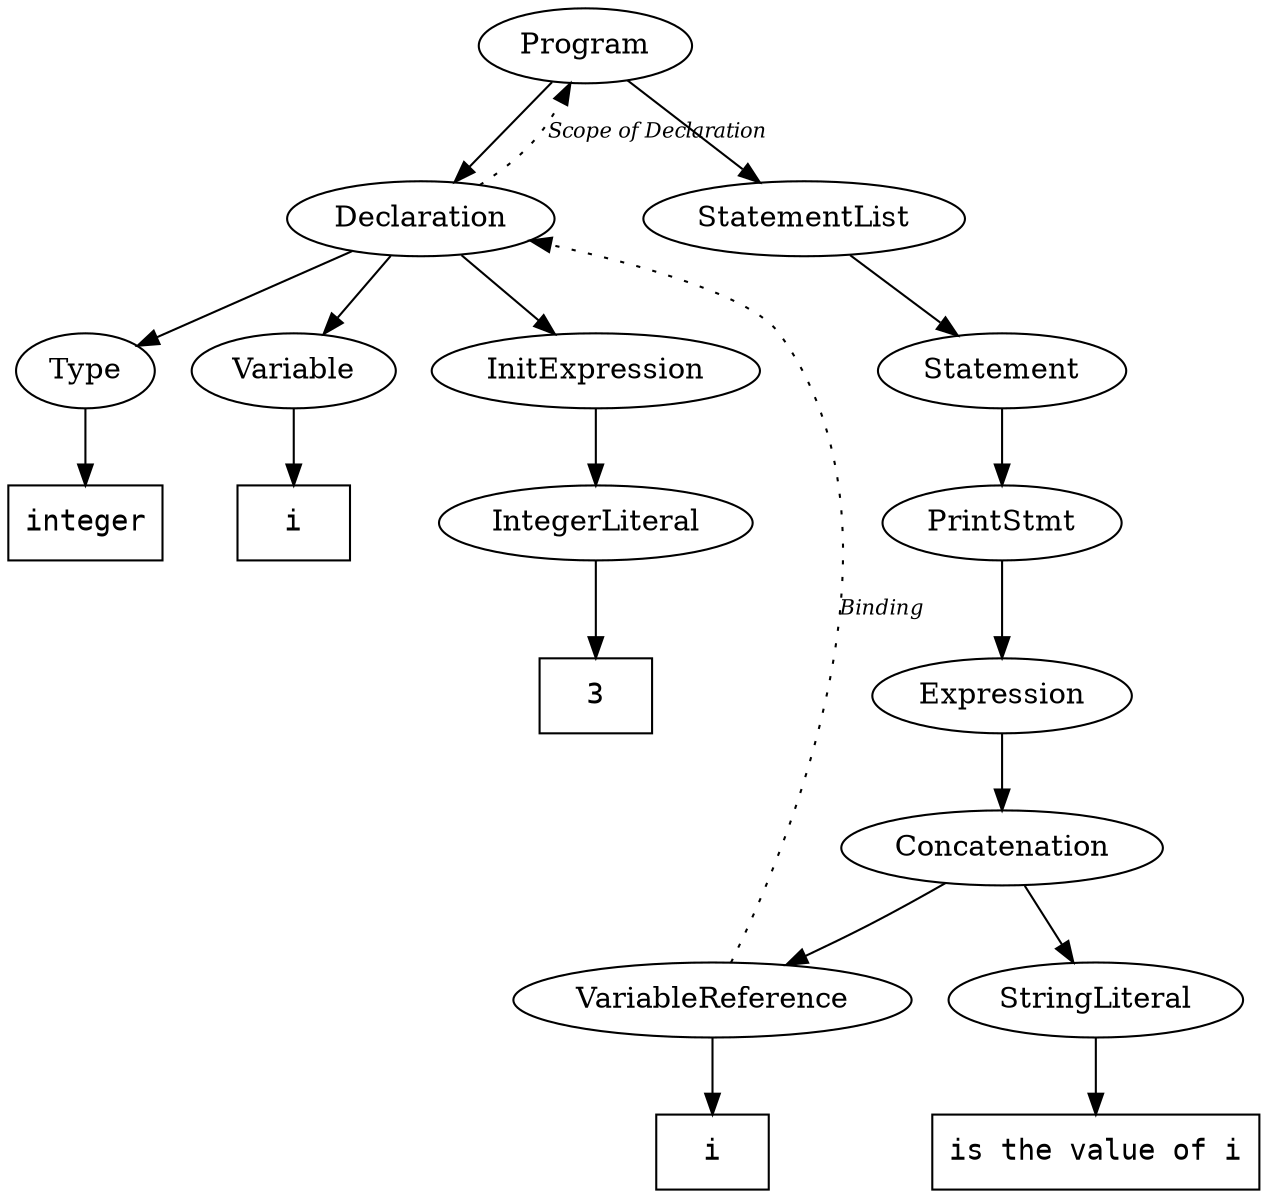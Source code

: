 digraph vpg
{
	Program -> Declaration;
	
	Declaration -> Type;
	integer [shape=box,fontname="Courier"];
	Type -> integer;
	
	Declaration -> Variable;
	i_decl [shape=box,label="i",fontname="Courier"];
	Variable -> i_decl;
	Declaration -> InitExpression;
	InitExpression -> IntegerLiteral;
	3 [shape=box,fontname="Courier"];
	IntegerLiteral -> 3;

	Program -> StatementList;
	StatementList -> Statement;
	Statement -> PrintStmt;
	PrintStmt -> Expression;
	Expression -> Concatenation;
	i_ref [shape=box,label="i",fontname="Courier"];
	Concatenation -> VariableReference;
	VariableReference -> i_ref;
	
	Concatenation -> StringLiteral;
	string [shape=box,fontname="Courier",label="is the value of i"];
	StringLiteral -> string;

	VariableReference -> Declaration [label="Binding",fontname="Times-Italic",fontsize=10,style=dotted,constraint=false];

	Declaration -> Program [label="Scope of Declaration",fontname="Times-Italic",fontsize=10,style=dotted,constraint=false];}